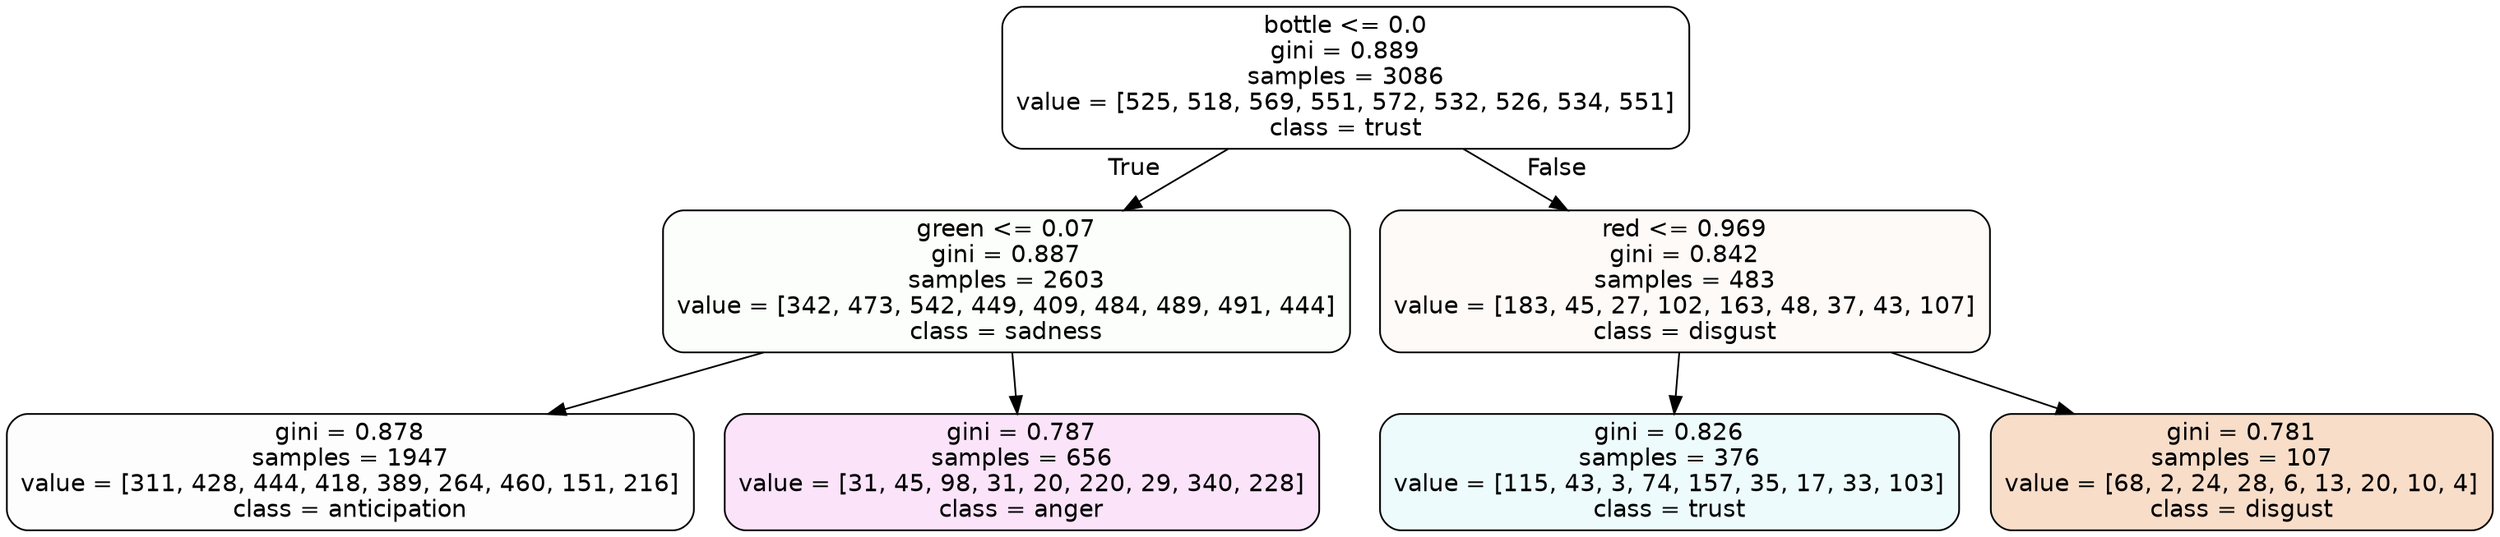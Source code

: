 digraph Tree {
node [shape=box, style="filled, rounded", color="black", fontname=helvetica] ;
edge [fontname=helvetica] ;
0 [label="bottle <= 0.0\ngini = 0.889\nsamples = 3086\nvalue = [525, 518, 569, 551, 572, 532, 526, 534, 551]\nclass = trust", fillcolor="#39d7e500"] ;
1 [label="green <= 0.07\ngini = 0.887\nsamples = 2603\nvalue = [342, 473, 542, 449, 409, 484, 489, 491, 444]\nclass = sadness", fillcolor="#64e53904"] ;
0 -> 1 [labeldistance=2.5, labelangle=45, headlabel="True"] ;
2 [label="gini = 0.878\nsamples = 1947\nvalue = [311, 428, 444, 418, 389, 264, 460, 151, 216]\nclass = anticipation", fillcolor="#8139e502"] ;
1 -> 2 ;
3 [label="gini = 0.787\nsamples = 656\nvalue = [31, 45, 98, 31, 20, 220, 29, 340, 228]\nclass = anger", fillcolor="#e539d723"] ;
1 -> 3 ;
4 [label="red <= 0.969\ngini = 0.842\nsamples = 483\nvalue = [183, 45, 27, 102, 163, 48, 37, 43, 107]\nclass = disgust", fillcolor="#e5813909"] ;
0 -> 4 [labeldistance=2.5, labelangle=-45, headlabel="False"] ;
5 [label="gini = 0.826\nsamples = 376\nvalue = [115, 43, 3, 74, 157, 35, 17, 33, 103]\nclass = trust", fillcolor="#39d7e517"] ;
4 -> 5 ;
6 [label="gini = 0.781\nsamples = 107\nvalue = [68, 2, 24, 28, 6, 13, 20, 10, 4]\nclass = disgust", fillcolor="#e5813945"] ;
4 -> 6 ;
}